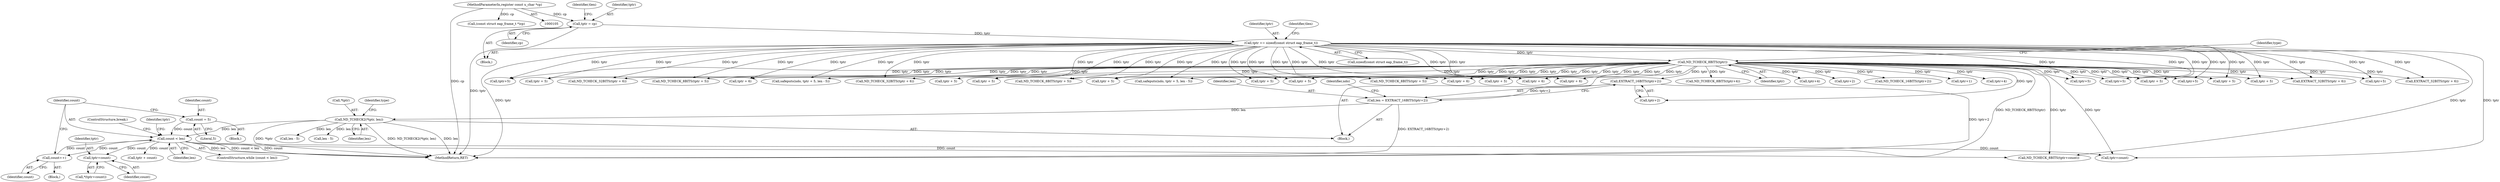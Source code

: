 digraph "0_tcpdump_985122081165753c7442bd7824c473eb9ff56308@pointer" {
"1000336" [label="(Call,tptr+count)"];
"1000318" [label="(Call,count < len)"];
"1000343" [label="(Call,count++)"];
"1000314" [label="(Call,count = 5)"];
"1000238" [label="(Call,ND_TCHECK2(*tptr, len))"];
"1000214" [label="(Call,len = EXTRACT_16BITS(tptr+2))"];
"1000216" [label="(Call,EXTRACT_16BITS(tptr+2))"];
"1000204" [label="(Call,ND_TCHECK_8BITS(tptr))"];
"1000190" [label="(Call,tptr += sizeof(const struct eap_frame_t))"];
"1000120" [label="(Call,tptr = cp)"];
"1000107" [label="(MethodParameterIn,register const u_char *cp)"];
"1000285" [label="(Call,tptr + 5)"];
"1000433" [label="(Call,tptr + 5)"];
"1000324" [label="(Identifier,tptr)"];
"1000343" [label="(Call,count++)"];
"1000109" [label="(Block,)"];
"1000274" [label="(Call,len - 5)"];
"1000453" [label="(Call,tptr + 6)"];
"1000247" [label="(Call,ND_TCHECK_8BITS(tptr+4))"];
"1000283" [label="(Call,safeputs(ndo, tptr + 5, len - 5))"];
"1000391" [label="(Call,tptr + 6)"];
"1000439" [label="(Call,tptr+5)"];
"1000443" [label="(Call,ND_TCHECK_32BITS(tptr + 6))"];
"1000244" [label="(Identifier,type)"];
"1000477" [label="(Call,tptr + 5)"];
"1000204" [label="(Call,ND_TCHECK_8BITS(tptr))"];
"1000405" [label="(Call,ND_TCHECK_8BITS(tptr + 5))"];
"1000340" [label="(Call,tptr + count)"];
"1000315" [label="(Identifier,count)"];
"1000120" [label="(Call,tptr = cp)"];
"1000295" [label="(Call,len - 5)"];
"1000270" [label="(Block,)"];
"1000380" [label="(Call,tptr + 5)"];
"1000205" [label="(Identifier,tptr)"];
"1000124" [label="(Identifier,tlen)"];
"1000207" [label="(Identifier,type)"];
"1000319" [label="(Identifier,count)"];
"1000363" [label="(Call,tptr + 5)"];
"1000323" [label="(Call,tptr+count)"];
"1000191" [label="(Identifier,tptr)"];
"1000304" [label="(Call,safeputs(ndo, tptr + 5, len - 5))"];
"1000190" [label="(Call,tptr += sizeof(const struct eap_frame_t))"];
"1000376" [label="(Call,tptr+5)"];
"1000254" [label="(Call,tptr+4)"];
"1000322" [label="(Call,ND_TCHECK_8BITS(tptr+count))"];
"1000320" [label="(Identifier,len)"];
"1000318" [label="(Call,count < len)"];
"1000211" [label="(Call,tptr+2)"];
"1000390" [label="(Call,ND_TCHECK_32BITS(tptr + 6))"];
"1000345" [label="(ControlStructure,break;)"];
"1000241" [label="(Identifier,len)"];
"1000306" [label="(Call,tptr + 5)"];
"1000216" [label="(Call,EXTRACT_16BITS(tptr+2))"];
"1000349" [label="(Call,tptr + 5)"];
"1000406" [label="(Call,tptr + 5)"];
"1000459" [label="(Call,ND_TCHECK_8BITS(tptr + 5))"];
"1000128" [label="(Call,(const struct eap_frame_t *)cp)"];
"1000400" [label="(Call,tptr + 6)"];
"1000238" [label="(Call,ND_TCHECK2(*tptr, len))"];
"1000335" [label="(Call,*(tptr+count))"];
"1000222" [label="(Identifier,ndo)"];
"1000239" [label="(Call,*tptr)"];
"1000217" [label="(Call,tptr+2)"];
"1000344" [label="(Identifier,count)"];
"1000499" [label="(MethodReturn,RET)"];
"1000210" [label="(Call,ND_TCHECK_16BITS(tptr+2))"];
"1000348" [label="(Call,ND_TCHECK_8BITS(tptr + 5))"];
"1000192" [label="(Call,sizeof(const struct eap_frame_t))"];
"1000195" [label="(Identifier,tlen)"];
"1000317" [label="(ControlStructure,while (count < len))"];
"1000336" [label="(Call,tptr+count)"];
"1000107" [label="(MethodParameterIn,register const u_char *cp)"];
"1000337" [label="(Identifier,tptr)"];
"1000214" [label="(Call,len = EXTRACT_16BITS(tptr+2))"];
"1000321" [label="(Block,)"];
"1000234" [label="(Call,tptr+1)"];
"1000444" [label="(Call,tptr + 6)"];
"1000316" [label="(Literal,5)"];
"1000202" [label="(Block,)"];
"1000122" [label="(Identifier,cp)"];
"1000248" [label="(Call,tptr+4)"];
"1000429" [label="(Call,tptr+5)"];
"1000416" [label="(Call,tptr + 5)"];
"1000338" [label="(Identifier,count)"];
"1000386" [label="(Call,tptr+5)"];
"1000460" [label="(Call,tptr + 5)"];
"1000314" [label="(Call,count = 5)"];
"1000215" [label="(Identifier,len)"];
"1000399" [label="(Call,EXTRACT_32BITS(tptr + 6))"];
"1000473" [label="(Call,tptr+5)"];
"1000121" [label="(Identifier,tptr)"];
"1000452" [label="(Call,EXTRACT_32BITS(tptr + 6))"];
"1000336" -> "1000335"  [label="AST: "];
"1000336" -> "1000338"  [label="CFG: "];
"1000337" -> "1000336"  [label="AST: "];
"1000338" -> "1000336"  [label="AST: "];
"1000335" -> "1000336"  [label="CFG: "];
"1000318" -> "1000336"  [label="DDG: count"];
"1000318" -> "1000317"  [label="AST: "];
"1000318" -> "1000320"  [label="CFG: "];
"1000319" -> "1000318"  [label="AST: "];
"1000320" -> "1000318"  [label="AST: "];
"1000324" -> "1000318"  [label="CFG: "];
"1000345" -> "1000318"  [label="CFG: "];
"1000318" -> "1000499"  [label="DDG: count < len"];
"1000318" -> "1000499"  [label="DDG: count"];
"1000318" -> "1000499"  [label="DDG: len"];
"1000343" -> "1000318"  [label="DDG: count"];
"1000314" -> "1000318"  [label="DDG: count"];
"1000238" -> "1000318"  [label="DDG: len"];
"1000318" -> "1000322"  [label="DDG: count"];
"1000318" -> "1000323"  [label="DDG: count"];
"1000318" -> "1000340"  [label="DDG: count"];
"1000318" -> "1000343"  [label="DDG: count"];
"1000343" -> "1000321"  [label="AST: "];
"1000343" -> "1000344"  [label="CFG: "];
"1000344" -> "1000343"  [label="AST: "];
"1000319" -> "1000343"  [label="CFG: "];
"1000314" -> "1000270"  [label="AST: "];
"1000314" -> "1000316"  [label="CFG: "];
"1000315" -> "1000314"  [label="AST: "];
"1000316" -> "1000314"  [label="AST: "];
"1000319" -> "1000314"  [label="CFG: "];
"1000238" -> "1000202"  [label="AST: "];
"1000238" -> "1000241"  [label="CFG: "];
"1000239" -> "1000238"  [label="AST: "];
"1000241" -> "1000238"  [label="AST: "];
"1000244" -> "1000238"  [label="CFG: "];
"1000238" -> "1000499"  [label="DDG: *tptr"];
"1000238" -> "1000499"  [label="DDG: ND_TCHECK2(*tptr, len)"];
"1000238" -> "1000499"  [label="DDG: len"];
"1000214" -> "1000238"  [label="DDG: len"];
"1000238" -> "1000274"  [label="DDG: len"];
"1000238" -> "1000295"  [label="DDG: len"];
"1000214" -> "1000202"  [label="AST: "];
"1000214" -> "1000216"  [label="CFG: "];
"1000215" -> "1000214"  [label="AST: "];
"1000216" -> "1000214"  [label="AST: "];
"1000222" -> "1000214"  [label="CFG: "];
"1000214" -> "1000499"  [label="DDG: EXTRACT_16BITS(tptr+2)"];
"1000216" -> "1000214"  [label="DDG: tptr+2"];
"1000216" -> "1000217"  [label="CFG: "];
"1000217" -> "1000216"  [label="AST: "];
"1000216" -> "1000499"  [label="DDG: tptr+2"];
"1000204" -> "1000216"  [label="DDG: tptr"];
"1000204" -> "1000202"  [label="AST: "];
"1000204" -> "1000205"  [label="CFG: "];
"1000205" -> "1000204"  [label="AST: "];
"1000207" -> "1000204"  [label="CFG: "];
"1000204" -> "1000499"  [label="DDG: ND_TCHECK_8BITS(tptr)"];
"1000190" -> "1000204"  [label="DDG: tptr"];
"1000204" -> "1000210"  [label="DDG: tptr"];
"1000204" -> "1000211"  [label="DDG: tptr"];
"1000204" -> "1000217"  [label="DDG: tptr"];
"1000204" -> "1000234"  [label="DDG: tptr"];
"1000204" -> "1000247"  [label="DDG: tptr"];
"1000204" -> "1000248"  [label="DDG: tptr"];
"1000204" -> "1000254"  [label="DDG: tptr"];
"1000204" -> "1000283"  [label="DDG: tptr"];
"1000204" -> "1000285"  [label="DDG: tptr"];
"1000204" -> "1000304"  [label="DDG: tptr"];
"1000204" -> "1000306"  [label="DDG: tptr"];
"1000204" -> "1000322"  [label="DDG: tptr"];
"1000204" -> "1000323"  [label="DDG: tptr"];
"1000204" -> "1000348"  [label="DDG: tptr"];
"1000204" -> "1000349"  [label="DDG: tptr"];
"1000204" -> "1000363"  [label="DDG: tptr"];
"1000204" -> "1000376"  [label="DDG: tptr"];
"1000204" -> "1000380"  [label="DDG: tptr"];
"1000204" -> "1000386"  [label="DDG: tptr"];
"1000204" -> "1000390"  [label="DDG: tptr"];
"1000204" -> "1000391"  [label="DDG: tptr"];
"1000204" -> "1000399"  [label="DDG: tptr"];
"1000204" -> "1000400"  [label="DDG: tptr"];
"1000204" -> "1000405"  [label="DDG: tptr"];
"1000204" -> "1000406"  [label="DDG: tptr"];
"1000204" -> "1000416"  [label="DDG: tptr"];
"1000204" -> "1000429"  [label="DDG: tptr"];
"1000204" -> "1000433"  [label="DDG: tptr"];
"1000204" -> "1000439"  [label="DDG: tptr"];
"1000204" -> "1000443"  [label="DDG: tptr"];
"1000204" -> "1000444"  [label="DDG: tptr"];
"1000204" -> "1000452"  [label="DDG: tptr"];
"1000204" -> "1000453"  [label="DDG: tptr"];
"1000204" -> "1000459"  [label="DDG: tptr"];
"1000204" -> "1000460"  [label="DDG: tptr"];
"1000204" -> "1000473"  [label="DDG: tptr"];
"1000204" -> "1000477"  [label="DDG: tptr"];
"1000190" -> "1000109"  [label="AST: "];
"1000190" -> "1000192"  [label="CFG: "];
"1000191" -> "1000190"  [label="AST: "];
"1000192" -> "1000190"  [label="AST: "];
"1000195" -> "1000190"  [label="CFG: "];
"1000190" -> "1000499"  [label="DDG: tptr"];
"1000120" -> "1000190"  [label="DDG: tptr"];
"1000190" -> "1000283"  [label="DDG: tptr"];
"1000190" -> "1000285"  [label="DDG: tptr"];
"1000190" -> "1000304"  [label="DDG: tptr"];
"1000190" -> "1000306"  [label="DDG: tptr"];
"1000190" -> "1000322"  [label="DDG: tptr"];
"1000190" -> "1000323"  [label="DDG: tptr"];
"1000190" -> "1000348"  [label="DDG: tptr"];
"1000190" -> "1000349"  [label="DDG: tptr"];
"1000190" -> "1000363"  [label="DDG: tptr"];
"1000190" -> "1000376"  [label="DDG: tptr"];
"1000190" -> "1000380"  [label="DDG: tptr"];
"1000190" -> "1000386"  [label="DDG: tptr"];
"1000190" -> "1000390"  [label="DDG: tptr"];
"1000190" -> "1000391"  [label="DDG: tptr"];
"1000190" -> "1000399"  [label="DDG: tptr"];
"1000190" -> "1000400"  [label="DDG: tptr"];
"1000190" -> "1000405"  [label="DDG: tptr"];
"1000190" -> "1000406"  [label="DDG: tptr"];
"1000190" -> "1000416"  [label="DDG: tptr"];
"1000190" -> "1000429"  [label="DDG: tptr"];
"1000190" -> "1000433"  [label="DDG: tptr"];
"1000190" -> "1000439"  [label="DDG: tptr"];
"1000190" -> "1000443"  [label="DDG: tptr"];
"1000190" -> "1000444"  [label="DDG: tptr"];
"1000190" -> "1000452"  [label="DDG: tptr"];
"1000190" -> "1000453"  [label="DDG: tptr"];
"1000190" -> "1000459"  [label="DDG: tptr"];
"1000190" -> "1000460"  [label="DDG: tptr"];
"1000190" -> "1000473"  [label="DDG: tptr"];
"1000190" -> "1000477"  [label="DDG: tptr"];
"1000120" -> "1000109"  [label="AST: "];
"1000120" -> "1000122"  [label="CFG: "];
"1000121" -> "1000120"  [label="AST: "];
"1000122" -> "1000120"  [label="AST: "];
"1000124" -> "1000120"  [label="CFG: "];
"1000120" -> "1000499"  [label="DDG: tptr"];
"1000107" -> "1000120"  [label="DDG: cp"];
"1000107" -> "1000105"  [label="AST: "];
"1000107" -> "1000499"  [label="DDG: cp"];
"1000107" -> "1000128"  [label="DDG: cp"];
}
